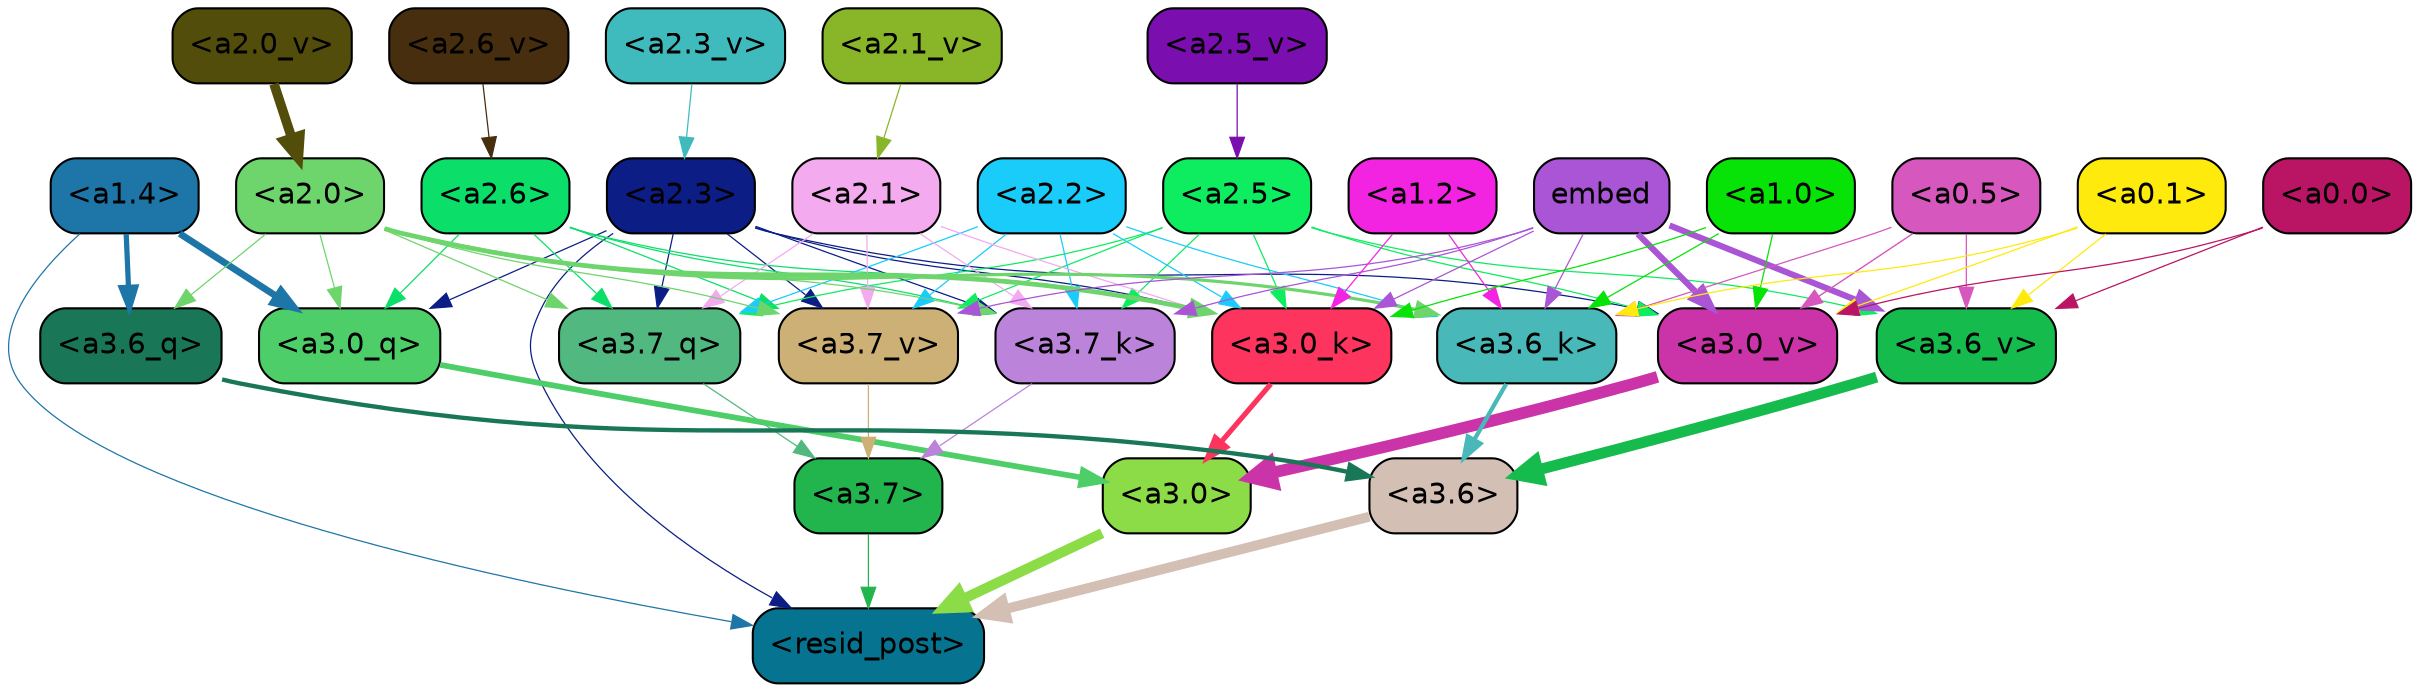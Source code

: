 strict digraph "" {
	graph [bgcolor=transparent,
		layout=dot,
		overlap=false,
		splines=true
	];
	"<a3.7>"	[color=black,
		fillcolor="#22b54d",
		fontname=Helvetica,
		shape=box,
		style="filled, rounded"];
	"<resid_post>"	[color=black,
		fillcolor="#067490",
		fontname=Helvetica,
		shape=box,
		style="filled, rounded"];
	"<a3.7>" -> "<resid_post>"	[color="#22b54d",
		penwidth=0.6];
	"<a3.6>"	[color=black,
		fillcolor="#d3bfb3",
		fontname=Helvetica,
		shape=box,
		style="filled, rounded"];
	"<a3.6>" -> "<resid_post>"	[color="#d3bfb3",
		penwidth=4.753257989883423];
	"<a3.0>"	[color=black,
		fillcolor="#8cdc48",
		fontname=Helvetica,
		shape=box,
		style="filled, rounded"];
	"<a3.0>" -> "<resid_post>"	[color="#8cdc48",
		penwidth=4.90053927898407];
	"<a2.3>"	[color=black,
		fillcolor="#0c1d86",
		fontname=Helvetica,
		shape=box,
		style="filled, rounded"];
	"<a2.3>" -> "<resid_post>"	[color="#0c1d86",
		penwidth=0.6];
	"<a3.7_q>"	[color=black,
		fillcolor="#51b980",
		fontname=Helvetica,
		shape=box,
		style="filled, rounded"];
	"<a2.3>" -> "<a3.7_q>"	[color="#0c1d86",
		penwidth=0.6];
	"<a3.0_q>"	[color=black,
		fillcolor="#4ece68",
		fontname=Helvetica,
		shape=box,
		style="filled, rounded"];
	"<a2.3>" -> "<a3.0_q>"	[color="#0c1d86",
		penwidth=0.6];
	"<a3.7_k>"	[color=black,
		fillcolor="#bb83d9",
		fontname=Helvetica,
		shape=box,
		style="filled, rounded"];
	"<a2.3>" -> "<a3.7_k>"	[color="#0c1d86",
		penwidth=0.6];
	"<a3.0_k>"	[color=black,
		fillcolor="#fd345d",
		fontname=Helvetica,
		shape=box,
		style="filled, rounded"];
	"<a2.3>" -> "<a3.0_k>"	[color="#0c1d86",
		penwidth=0.6];
	"<a3.7_v>"	[color=black,
		fillcolor="#cdb075",
		fontname=Helvetica,
		shape=box,
		style="filled, rounded"];
	"<a2.3>" -> "<a3.7_v>"	[color="#0c1d86",
		penwidth=0.6];
	"<a3.0_v>"	[color=black,
		fillcolor="#cb33a8",
		fontname=Helvetica,
		shape=box,
		style="filled, rounded"];
	"<a2.3>" -> "<a3.0_v>"	[color="#0c1d86",
		penwidth=0.6];
	"<a1.4>"	[color=black,
		fillcolor="#1e76a8",
		fontname=Helvetica,
		shape=box,
		style="filled, rounded"];
	"<a1.4>" -> "<resid_post>"	[color="#1e76a8",
		penwidth=0.6];
	"<a3.6_q>"	[color=black,
		fillcolor="#197758",
		fontname=Helvetica,
		shape=box,
		style="filled, rounded"];
	"<a1.4>" -> "<a3.6_q>"	[color="#1e76a8",
		penwidth=2.5149343013763428];
	"<a1.4>" -> "<a3.0_q>"	[color="#1e76a8",
		penwidth=3.2760138511657715];
	"<a3.7_q>" -> "<a3.7>"	[color="#51b980",
		penwidth=0.6];
	"<a3.6_q>" -> "<a3.6>"	[color="#197758",
		penwidth=2.091020345687866];
	"<a3.0_q>" -> "<a3.0>"	[color="#4ece68",
		penwidth=2.7421876192092896];
	"<a3.7_k>" -> "<a3.7>"	[color="#bb83d9",
		penwidth=0.6];
	"<a3.6_k>"	[color=black,
		fillcolor="#48b9b8",
		fontname=Helvetica,
		shape=box,
		style="filled, rounded"];
	"<a3.6_k>" -> "<a3.6>"	[color="#48b9b8",
		penwidth=2.048597991466522];
	"<a3.0_k>" -> "<a3.0>"	[color="#fd345d",
		penwidth=2.476402521133423];
	"<a3.7_v>" -> "<a3.7>"	[color="#cdb075",
		penwidth=0.6];
	"<a3.6_v>"	[color=black,
		fillcolor="#15bb4c",
		fontname=Helvetica,
		shape=box,
		style="filled, rounded"];
	"<a3.6_v>" -> "<a3.6>"	[color="#15bb4c",
		penwidth=5.2550448179244995];
	"<a3.0_v>" -> "<a3.0>"	[color="#cb33a8",
		penwidth=5.652270674705505];
	"<a2.6>"	[color=black,
		fillcolor="#0bdf6a",
		fontname=Helvetica,
		shape=box,
		style="filled, rounded"];
	"<a2.6>" -> "<a3.7_q>"	[color="#0bdf6a",
		penwidth=0.6];
	"<a2.6>" -> "<a3.0_q>"	[color="#0bdf6a",
		penwidth=0.6];
	"<a2.6>" -> "<a3.7_k>"	[color="#0bdf6a",
		penwidth=0.6];
	"<a2.6>" -> "<a3.0_k>"	[color="#0bdf6a",
		penwidth=0.6];
	"<a2.6>" -> "<a3.7_v>"	[color="#0bdf6a",
		penwidth=0.6];
	"<a2.5>"	[color=black,
		fillcolor="#0eec60",
		fontname=Helvetica,
		shape=box,
		style="filled, rounded"];
	"<a2.5>" -> "<a3.7_q>"	[color="#0eec60",
		penwidth=0.6];
	"<a2.5>" -> "<a3.7_k>"	[color="#0eec60",
		penwidth=0.6];
	"<a2.5>" -> "<a3.0_k>"	[color="#0eec60",
		penwidth=0.6];
	"<a2.5>" -> "<a3.7_v>"	[color="#0eec60",
		penwidth=0.6];
	"<a2.5>" -> "<a3.6_v>"	[color="#0eec60",
		penwidth=0.6];
	"<a2.5>" -> "<a3.0_v>"	[color="#0eec60",
		penwidth=0.6];
	"<a2.2>"	[color=black,
		fillcolor="#1accfa",
		fontname=Helvetica,
		shape=box,
		style="filled, rounded"];
	"<a2.2>" -> "<a3.7_q>"	[color="#1accfa",
		penwidth=0.6];
	"<a2.2>" -> "<a3.7_k>"	[color="#1accfa",
		penwidth=0.6];
	"<a2.2>" -> "<a3.6_k>"	[color="#1accfa",
		penwidth=0.6];
	"<a2.2>" -> "<a3.0_k>"	[color="#1accfa",
		penwidth=0.6];
	"<a2.2>" -> "<a3.7_v>"	[color="#1accfa",
		penwidth=0.6];
	"<a2.1>"	[color=black,
		fillcolor="#f3aaef",
		fontname=Helvetica,
		shape=box,
		style="filled, rounded"];
	"<a2.1>" -> "<a3.7_q>"	[color="#f3aaef",
		penwidth=0.6];
	"<a2.1>" -> "<a3.7_k>"	[color="#f3aaef",
		penwidth=0.6];
	"<a2.1>" -> "<a3.0_k>"	[color="#f3aaef",
		penwidth=0.6];
	"<a2.1>" -> "<a3.7_v>"	[color="#f3aaef",
		penwidth=0.6];
	"<a2.0>"	[color=black,
		fillcolor="#6ed56c",
		fontname=Helvetica,
		shape=box,
		style="filled, rounded"];
	"<a2.0>" -> "<a3.7_q>"	[color="#6ed56c",
		penwidth=0.6];
	"<a2.0>" -> "<a3.6_q>"	[color="#6ed56c",
		penwidth=0.6];
	"<a2.0>" -> "<a3.0_q>"	[color="#6ed56c",
		penwidth=0.6];
	"<a2.0>" -> "<a3.7_k>"	[color="#6ed56c",
		penwidth=0.6];
	"<a2.0>" -> "<a3.6_k>"	[color="#6ed56c",
		penwidth=1.5290023684501648];
	"<a2.0>" -> "<a3.0_k>"	[color="#6ed56c",
		penwidth=2.2635570764541626];
	"<a2.0>" -> "<a3.7_v>"	[color="#6ed56c",
		penwidth=0.6];
	embed	[color=black,
		fillcolor="#aa55d6",
		fontname=Helvetica,
		shape=box,
		style="filled, rounded"];
	embed -> "<a3.7_k>"	[color="#aa55d6",
		penwidth=0.6];
	embed -> "<a3.6_k>"	[color="#aa55d6",
		penwidth=0.6];
	embed -> "<a3.0_k>"	[color="#aa55d6",
		penwidth=0.6];
	embed -> "<a3.7_v>"	[color="#aa55d6",
		penwidth=0.6];
	embed -> "<a3.6_v>"	[color="#aa55d6",
		penwidth=2.9556376338005066];
	embed -> "<a3.0_v>"	[color="#aa55d6",
		penwidth=2.972973108291626];
	"<a1.2>"	[color=black,
		fillcolor="#f323e2",
		fontname=Helvetica,
		shape=box,
		style="filled, rounded"];
	"<a1.2>" -> "<a3.6_k>"	[color="#f323e2",
		penwidth=0.6];
	"<a1.2>" -> "<a3.0_k>"	[color="#f323e2",
		penwidth=0.6];
	"<a1.0>"	[color=black,
		fillcolor="#07e207",
		fontname=Helvetica,
		shape=box,
		style="filled, rounded"];
	"<a1.0>" -> "<a3.6_k>"	[color="#07e207",
		penwidth=0.6];
	"<a1.0>" -> "<a3.0_k>"	[color="#07e207",
		penwidth=0.6];
	"<a1.0>" -> "<a3.0_v>"	[color="#07e207",
		penwidth=0.6];
	"<a0.5>"	[color=black,
		fillcolor="#d657bd",
		fontname=Helvetica,
		shape=box,
		style="filled, rounded"];
	"<a0.5>" -> "<a3.6_k>"	[color="#d657bd",
		penwidth=0.6];
	"<a0.5>" -> "<a3.6_v>"	[color="#d657bd",
		penwidth=0.6];
	"<a0.5>" -> "<a3.0_v>"	[color="#d657bd",
		penwidth=0.6790935099124908];
	"<a0.1>"	[color=black,
		fillcolor="#feea0d",
		fontname=Helvetica,
		shape=box,
		style="filled, rounded"];
	"<a0.1>" -> "<a3.6_k>"	[color="#feea0d",
		penwidth=0.6];
	"<a0.1>" -> "<a3.6_v>"	[color="#feea0d",
		penwidth=0.6];
	"<a0.1>" -> "<a3.0_v>"	[color="#feea0d",
		penwidth=0.6];
	"<a0.0>"	[color=black,
		fillcolor="#ba1465",
		fontname=Helvetica,
		shape=box,
		style="filled, rounded"];
	"<a0.0>" -> "<a3.6_v>"	[color="#ba1465",
		penwidth=0.6];
	"<a0.0>" -> "<a3.0_v>"	[color="#ba1465",
		penwidth=0.6];
	"<a2.6_v>"	[color=black,
		fillcolor="#462e0f",
		fontname=Helvetica,
		shape=box,
		style="filled, rounded"];
	"<a2.6_v>" -> "<a2.6>"	[color="#462e0f",
		penwidth=0.6];
	"<a2.5_v>"	[color=black,
		fillcolor="#7b0eaf",
		fontname=Helvetica,
		shape=box,
		style="filled, rounded"];
	"<a2.5_v>" -> "<a2.5>"	[color="#7b0eaf",
		penwidth=0.6];
	"<a2.3_v>"	[color=black,
		fillcolor="#40bbbd",
		fontname=Helvetica,
		shape=box,
		style="filled, rounded"];
	"<a2.3_v>" -> "<a2.3>"	[color="#40bbbd",
		penwidth=0.6];
	"<a2.1_v>"	[color=black,
		fillcolor="#89b628",
		fontname=Helvetica,
		shape=box,
		style="filled, rounded"];
	"<a2.1_v>" -> "<a2.1>"	[color="#89b628",
		penwidth=0.6];
	"<a2.0_v>"	[color=black,
		fillcolor="#524d0a",
		fontname=Helvetica,
		shape=box,
		style="filled, rounded"];
	"<a2.0_v>" -> "<a2.0>"	[color="#524d0a",
		penwidth=4.611755967140198];
}

